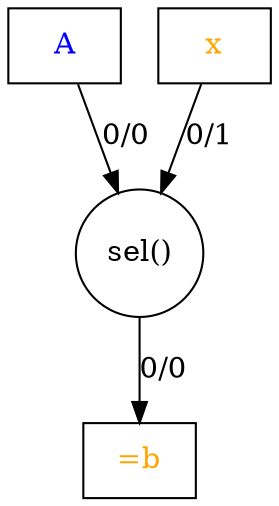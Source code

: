 digraph SELECT{
	rankdir=TD;
	size="32,20"
	
	A [label="A", shape=box, fontcolor=blue]
	
	x [label="x", shape=box, fontcolor=orange];
	
	S [label="sel()", shape=circle];
	
	b [label="=b", shape=box, fontcolor=orange];
	
	
	A -> S [label="0/0"]
	x -> S [label="0/1"]
	S -> b [label="0/0"]

}
